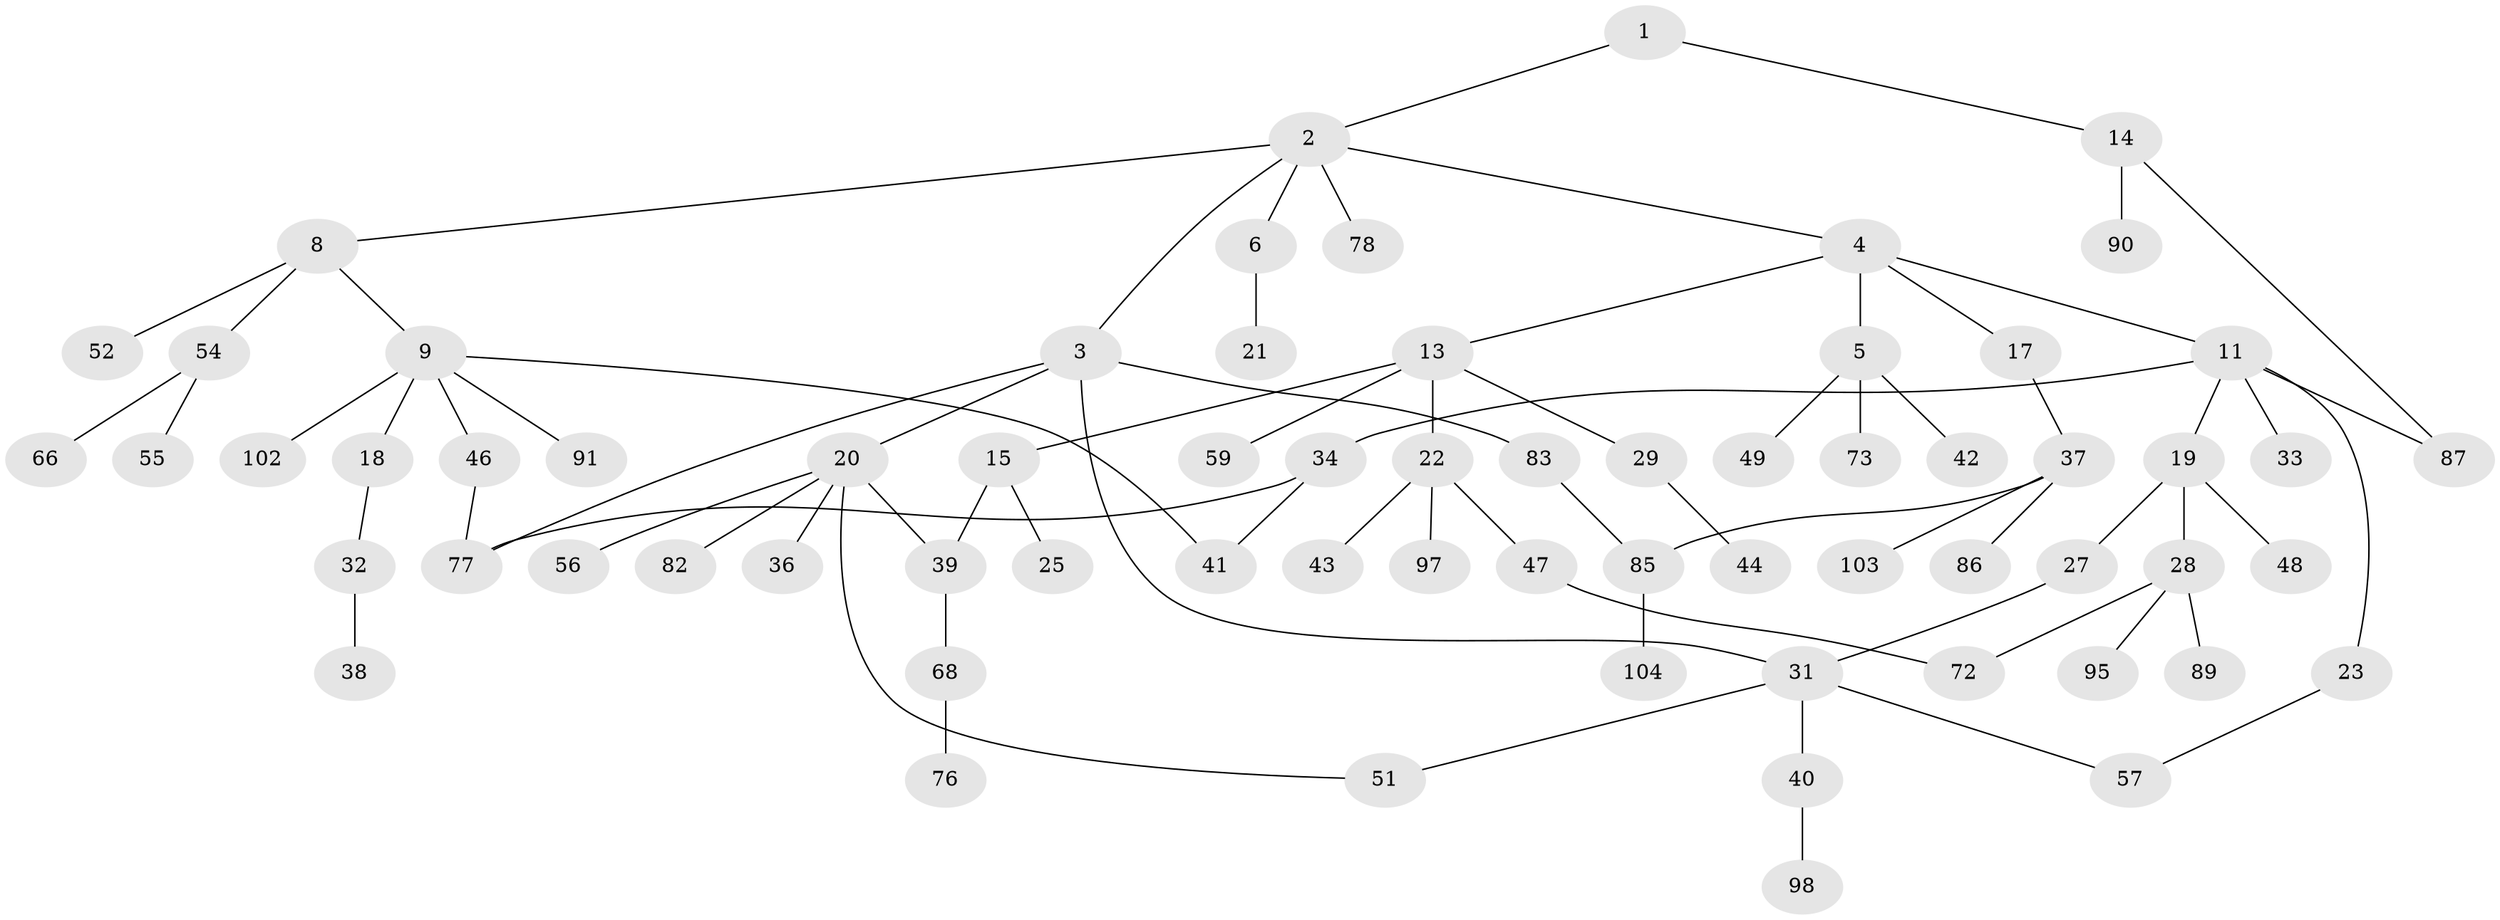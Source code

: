 // original degree distribution, {2: 0.27884615384615385, 6: 0.019230769230769232, 4: 0.10576923076923077, 5: 0.028846153846153848, 3: 0.19230769230769232, 1: 0.375}
// Generated by graph-tools (version 1.1) at 2025/10/02/27/25 16:10:55]
// undirected, 68 vertices, 77 edges
graph export_dot {
graph [start="1"]
  node [color=gray90,style=filled];
  1;
  2 [super="+61"];
  3 [super="+50"];
  4;
  5 [super="+7"];
  6 [super="+10"];
  8 [super="+35"];
  9 [super="+12"];
  11 [super="+24"];
  13 [super="+16"];
  14 [super="+75"];
  15 [super="+45"];
  17 [super="+79"];
  18 [super="+93"];
  19 [super="+26"];
  20 [super="+30"];
  21;
  22 [super="+60"];
  23 [super="+69"];
  25 [super="+100"];
  27;
  28 [super="+58"];
  29 [super="+62"];
  31 [super="+74"];
  32;
  33;
  34 [super="+99"];
  36;
  37 [super="+53"];
  38 [super="+71"];
  39 [super="+63"];
  40;
  41 [super="+64"];
  42 [super="+101"];
  43;
  44;
  46 [super="+70"];
  47 [super="+84"];
  48 [super="+65"];
  49;
  51;
  52;
  54 [super="+81"];
  55;
  56;
  57 [super="+67"];
  59;
  66;
  68 [super="+92"];
  72;
  73;
  76 [super="+80"];
  77 [super="+96"];
  78;
  82;
  83;
  85 [super="+94"];
  86;
  87 [super="+88"];
  89;
  90;
  91;
  95;
  97;
  98;
  102;
  103;
  104;
  1 -- 2;
  1 -- 14;
  2 -- 3;
  2 -- 4;
  2 -- 6;
  2 -- 8;
  2 -- 78;
  3 -- 20;
  3 -- 77;
  3 -- 83;
  3 -- 31;
  4 -- 5;
  4 -- 11;
  4 -- 13;
  4 -- 17;
  5 -- 49;
  5 -- 73;
  5 -- 42;
  6 -- 21;
  8 -- 9;
  8 -- 52;
  8 -- 54;
  9 -- 46;
  9 -- 91;
  9 -- 102;
  9 -- 18;
  9 -- 41;
  11 -- 19;
  11 -- 23;
  11 -- 33;
  11 -- 34;
  11 -- 87;
  13 -- 15;
  13 -- 22;
  13 -- 29;
  13 -- 59;
  14 -- 87;
  14 -- 90;
  15 -- 25;
  15 -- 39;
  17 -- 37;
  18 -- 32;
  19 -- 48;
  19 -- 27;
  19 -- 28;
  20 -- 39;
  20 -- 82;
  20 -- 56;
  20 -- 51;
  20 -- 36;
  22 -- 43;
  22 -- 47;
  22 -- 97;
  23 -- 57;
  27 -- 31;
  28 -- 89;
  28 -- 72;
  28 -- 95;
  29 -- 44;
  31 -- 40;
  31 -- 51;
  31 -- 57;
  32 -- 38;
  34 -- 41;
  34 -- 77;
  37 -- 86;
  37 -- 103;
  37 -- 85;
  39 -- 68;
  40 -- 98;
  46 -- 77;
  47 -- 72;
  54 -- 55;
  54 -- 66;
  68 -- 76 [weight=2];
  83 -- 85;
  85 -- 104;
}
